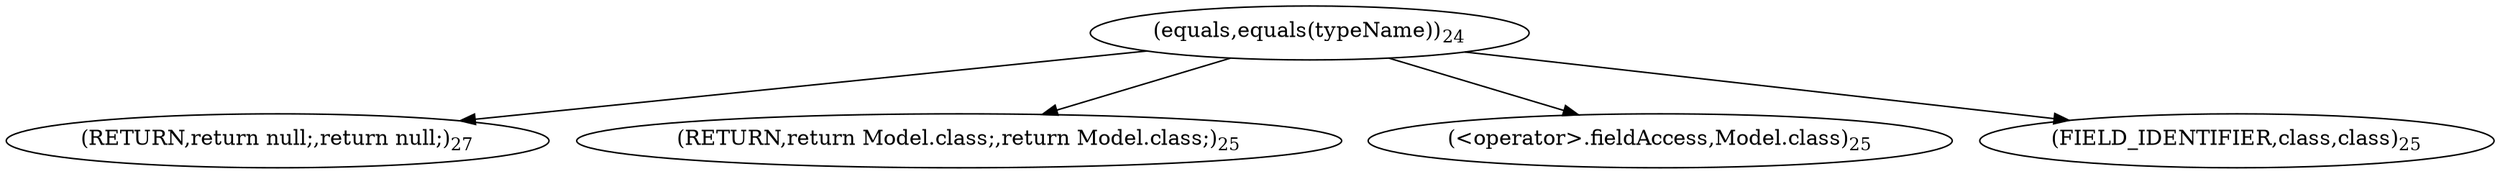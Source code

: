 digraph "handler" {  
"103" [label = <(RETURN,return null;,return null;)<SUB>27</SUB>> ]
"95" [label = <(equals,equals(typeName))<SUB>24</SUB>> ]
"99" [label = <(RETURN,return Model.class;,return Model.class;)<SUB>25</SUB>> ]
"100" [label = <(&lt;operator&gt;.fieldAccess,Model.class)<SUB>25</SUB>> ]
"102" [label = <(FIELD_IDENTIFIER,class,class)<SUB>25</SUB>> ]
  "95" -> "102" 
  "95" -> "103" 
  "95" -> "99" 
  "95" -> "100" 
}
